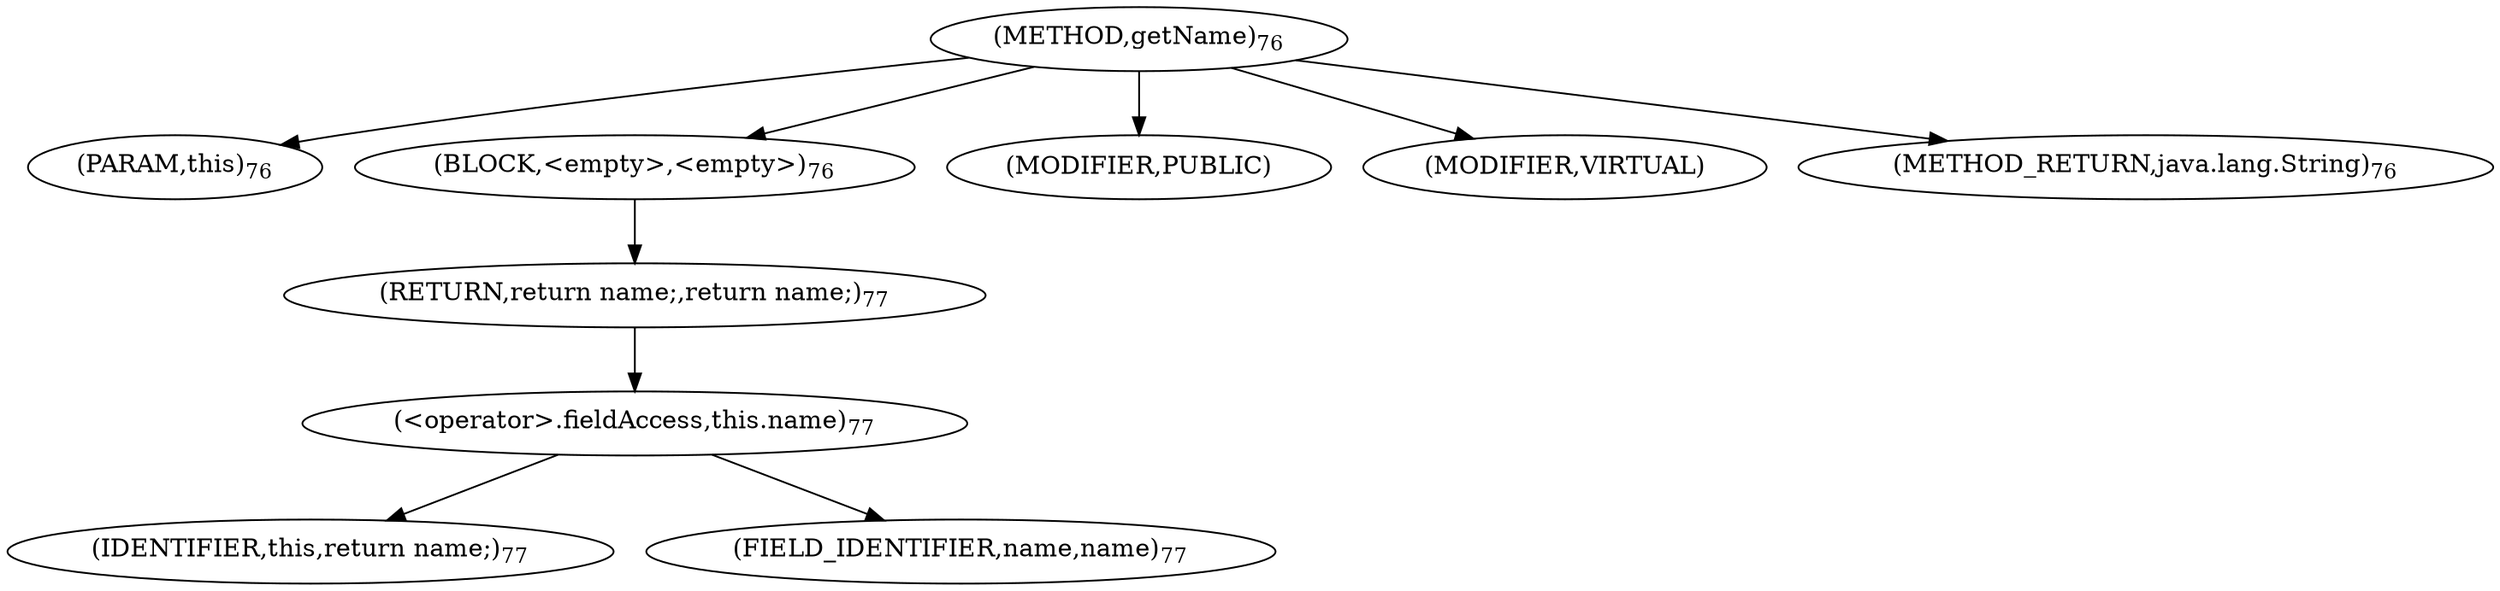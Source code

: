 digraph "getName" {  
"106" [label = <(METHOD,getName)<SUB>76</SUB>> ]
"107" [label = <(PARAM,this)<SUB>76</SUB>> ]
"108" [label = <(BLOCK,&lt;empty&gt;,&lt;empty&gt;)<SUB>76</SUB>> ]
"109" [label = <(RETURN,return name;,return name;)<SUB>77</SUB>> ]
"110" [label = <(&lt;operator&gt;.fieldAccess,this.name)<SUB>77</SUB>> ]
"111" [label = <(IDENTIFIER,this,return name;)<SUB>77</SUB>> ]
"112" [label = <(FIELD_IDENTIFIER,name,name)<SUB>77</SUB>> ]
"113" [label = <(MODIFIER,PUBLIC)> ]
"114" [label = <(MODIFIER,VIRTUAL)> ]
"115" [label = <(METHOD_RETURN,java.lang.String)<SUB>76</SUB>> ]
  "106" -> "107" 
  "106" -> "108" 
  "106" -> "113" 
  "106" -> "114" 
  "106" -> "115" 
  "108" -> "109" 
  "109" -> "110" 
  "110" -> "111" 
  "110" -> "112" 
}

